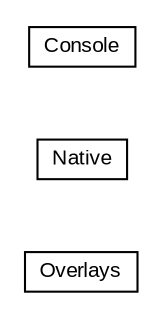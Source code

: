 #!/usr/local/bin/dot
#
# Class diagram 
# Generated by UMLGraph version R5_6-24-gf6e263 (http://www.umlgraph.org/)
#

digraph G {
	edge [fontname="arial",fontsize=10,labelfontname="arial",labelfontsize=10];
	node [fontname="arial",fontsize=10,shape=plaintext];
	nodesep=0.25;
	ranksep=0.5;
	rankdir=LR;
	// org.turbogwt.core.util.client.Overlays
	c122 [label=<<table title="org.turbogwt.core.util.client.Overlays" border="0" cellborder="1" cellspacing="0" cellpadding="2" port="p" href="./Overlays.html">
		<tr><td><table border="0" cellspacing="0" cellpadding="1">
<tr><td align="center" balign="center"> Overlays </td></tr>
		</table></td></tr>
		</table>>, URL="./Overlays.html", fontname="arial", fontcolor="black", fontsize=10.0];
	// org.turbogwt.core.util.client.Native
	c123 [label=<<table title="org.turbogwt.core.util.client.Native" border="0" cellborder="1" cellspacing="0" cellpadding="2" port="p" href="./Native.html">
		<tr><td><table border="0" cellspacing="0" cellpadding="1">
<tr><td align="center" balign="center"> Native </td></tr>
		</table></td></tr>
		</table>>, URL="./Native.html", fontname="arial", fontcolor="black", fontsize=10.0];
	// org.turbogwt.core.util.client.Console
	c124 [label=<<table title="org.turbogwt.core.util.client.Console" border="0" cellborder="1" cellspacing="0" cellpadding="2" port="p" href="./Console.html">
		<tr><td><table border="0" cellspacing="0" cellpadding="1">
<tr><td align="center" balign="center"> Console </td></tr>
		</table></td></tr>
		</table>>, URL="./Console.html", fontname="arial", fontcolor="black", fontsize=10.0];
}

